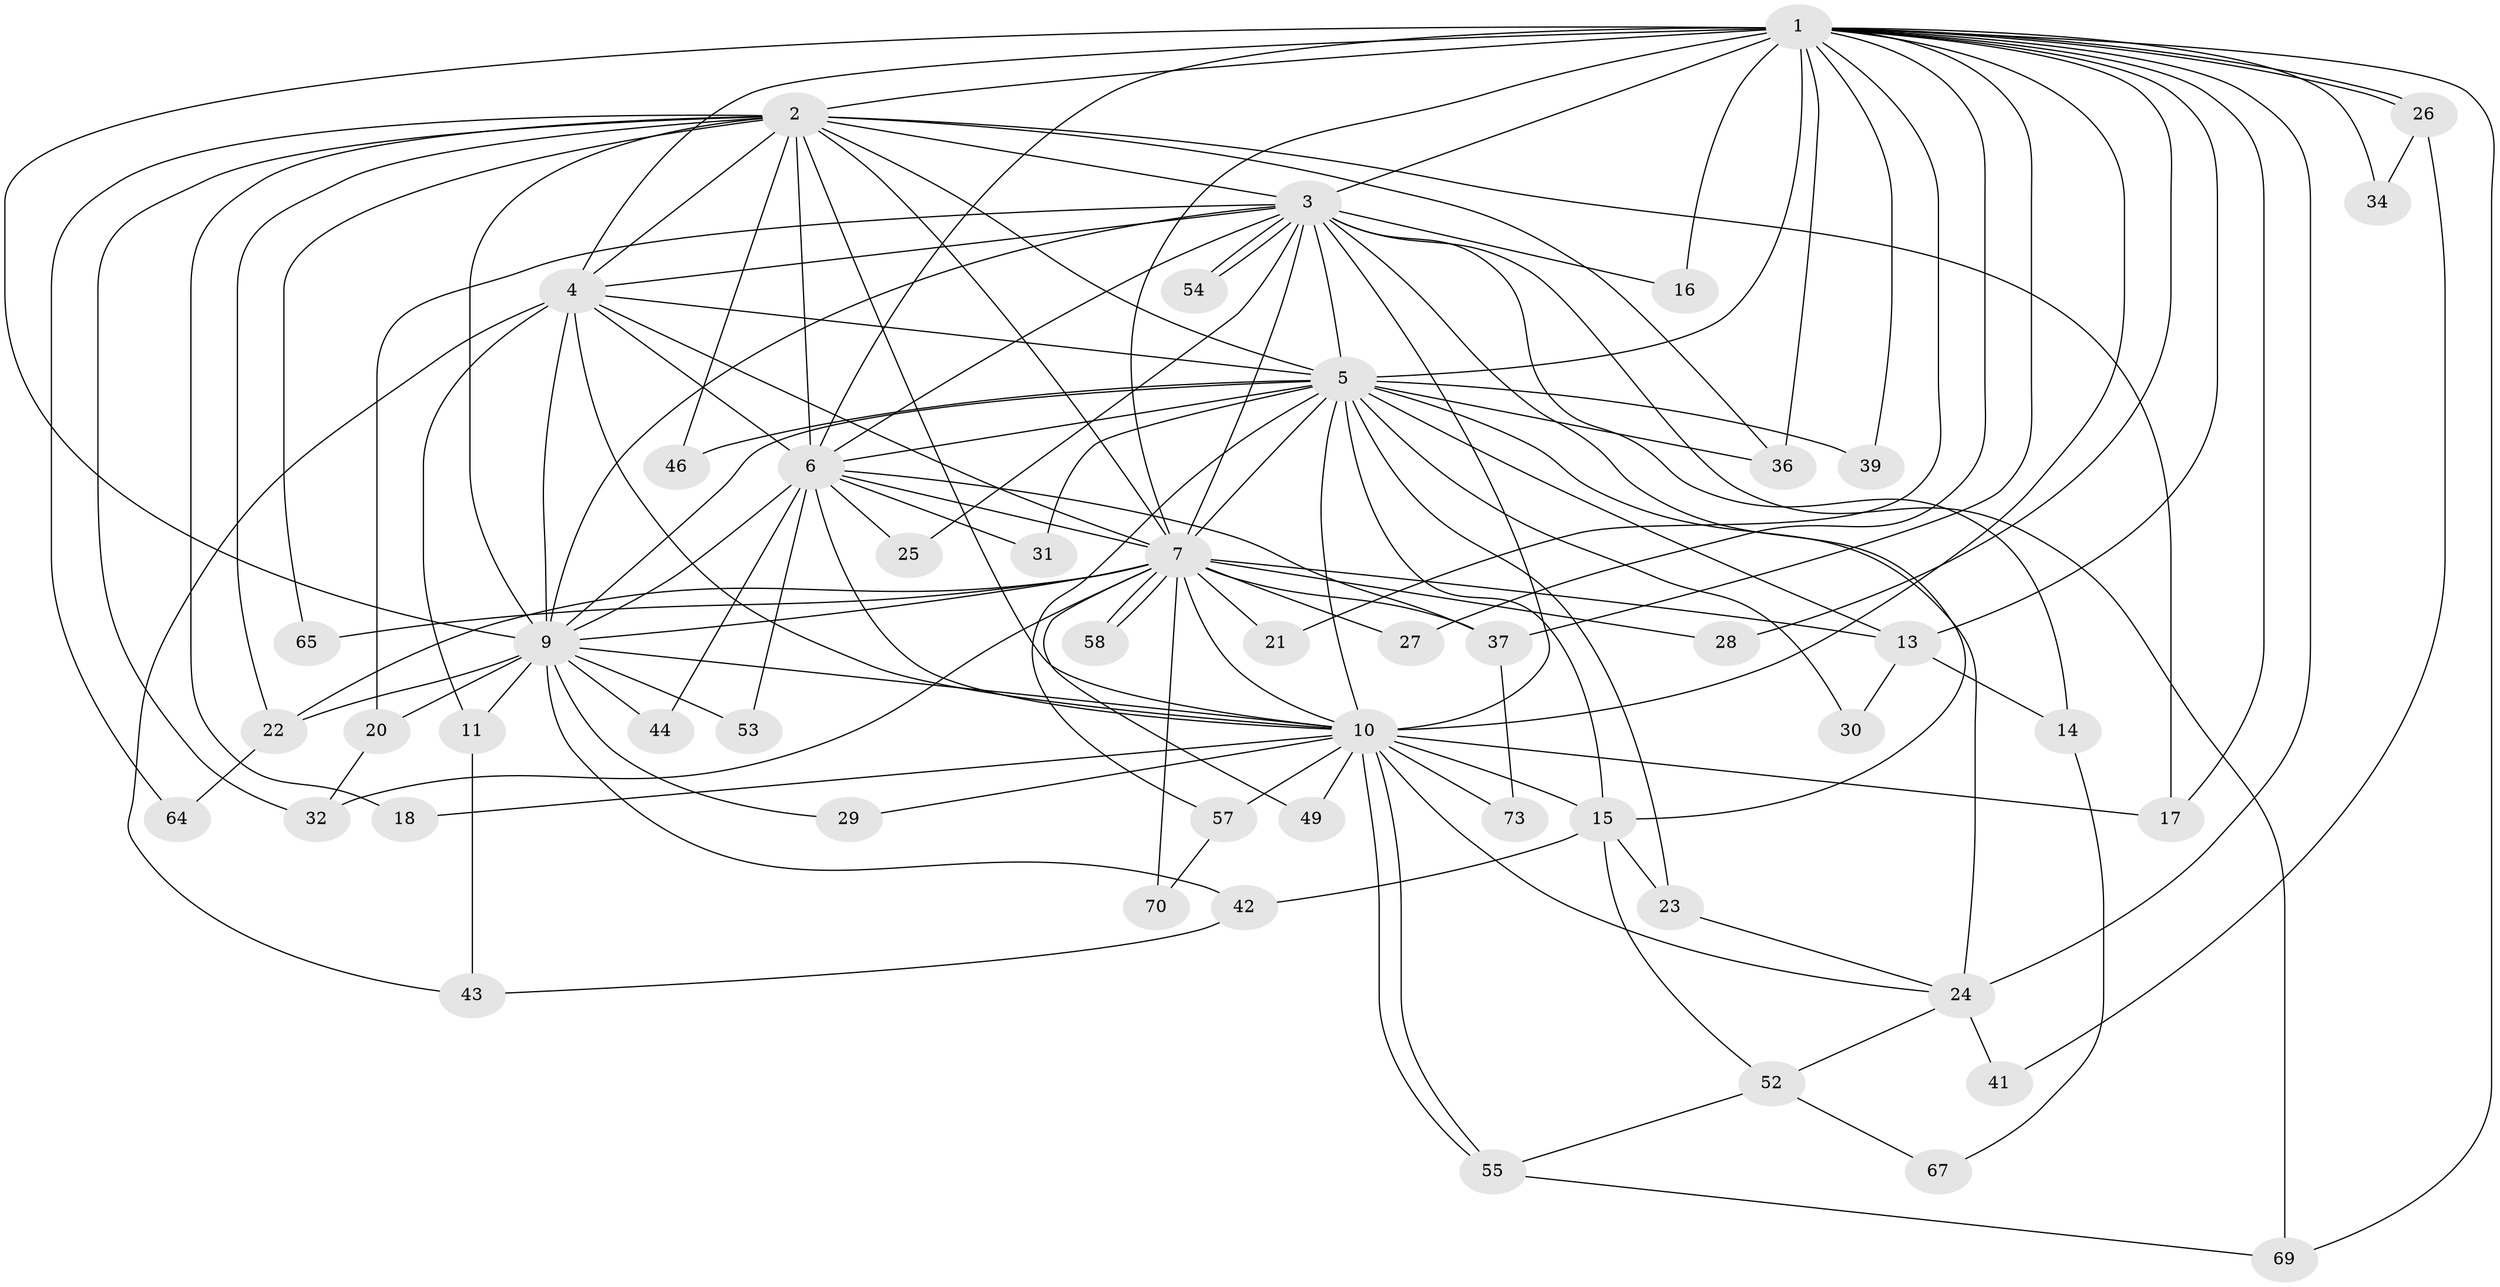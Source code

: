 // Generated by graph-tools (version 1.1) at 2025/51/02/27/25 19:51:41]
// undirected, 51 vertices, 132 edges
graph export_dot {
graph [start="1"]
  node [color=gray90,style=filled];
  1 [super="+8"];
  2 [super="+60"];
  3 [super="+59"];
  4 [super="+33"];
  5 [super="+19"];
  6 [super="+35"];
  7 [super="+12"];
  9 [super="+48"];
  10 [super="+61"];
  11 [super="+45"];
  13 [super="+63"];
  14;
  15 [super="+72"];
  16;
  17 [super="+62"];
  18;
  20;
  21;
  22 [super="+56"];
  23 [super="+66"];
  24 [super="+38"];
  25;
  26;
  27;
  28;
  29;
  30;
  31;
  32 [super="+51"];
  34;
  36 [super="+40"];
  37 [super="+68"];
  39;
  41;
  42 [super="+47"];
  43 [super="+50"];
  44;
  46;
  49;
  52 [super="+71"];
  53;
  54;
  55;
  57;
  58;
  64;
  65;
  67;
  69 [super="+74"];
  70;
  73;
  1 -- 2 [weight=3];
  1 -- 3 [weight=2];
  1 -- 4 [weight=2];
  1 -- 5 [weight=2];
  1 -- 6 [weight=2];
  1 -- 7 [weight=2];
  1 -- 9 [weight=2];
  1 -- 10 [weight=3];
  1 -- 21;
  1 -- 26;
  1 -- 26;
  1 -- 27;
  1 -- 34;
  1 -- 69;
  1 -- 13;
  1 -- 16;
  1 -- 24;
  1 -- 28;
  1 -- 39;
  1 -- 17;
  1 -- 37;
  1 -- 36;
  2 -- 3;
  2 -- 4 [weight=2];
  2 -- 5;
  2 -- 6;
  2 -- 7;
  2 -- 9;
  2 -- 10;
  2 -- 17;
  2 -- 18;
  2 -- 32;
  2 -- 36;
  2 -- 46;
  2 -- 65;
  2 -- 22;
  2 -- 64;
  3 -- 4;
  3 -- 5;
  3 -- 6;
  3 -- 7 [weight=2];
  3 -- 9;
  3 -- 10 [weight=2];
  3 -- 14;
  3 -- 15;
  3 -- 16;
  3 -- 20;
  3 -- 25;
  3 -- 54;
  3 -- 54;
  3 -- 69;
  4 -- 5;
  4 -- 6;
  4 -- 7;
  4 -- 9 [weight=2];
  4 -- 10;
  4 -- 11 [weight=2];
  4 -- 43;
  5 -- 6;
  5 -- 7;
  5 -- 9;
  5 -- 10;
  5 -- 15 [weight=2];
  5 -- 23;
  5 -- 30;
  5 -- 31;
  5 -- 46;
  5 -- 57;
  5 -- 13;
  5 -- 24;
  5 -- 39;
  5 -- 36;
  6 -- 7;
  6 -- 9;
  6 -- 10 [weight=2];
  6 -- 25;
  6 -- 31;
  6 -- 37;
  6 -- 44;
  6 -- 53;
  7 -- 9;
  7 -- 10;
  7 -- 13;
  7 -- 22;
  7 -- 27;
  7 -- 28;
  7 -- 37;
  7 -- 49;
  7 -- 58;
  7 -- 58;
  7 -- 65;
  7 -- 70;
  7 -- 21;
  7 -- 32;
  9 -- 10;
  9 -- 11;
  9 -- 20;
  9 -- 22;
  9 -- 29;
  9 -- 42;
  9 -- 44;
  9 -- 53;
  10 -- 17;
  10 -- 18;
  10 -- 24;
  10 -- 29;
  10 -- 49;
  10 -- 55;
  10 -- 55;
  10 -- 57;
  10 -- 73;
  10 -- 15;
  11 -- 43 [weight=2];
  13 -- 14;
  13 -- 30;
  14 -- 67;
  15 -- 23;
  15 -- 42;
  15 -- 52;
  20 -- 32;
  22 -- 64;
  23 -- 24;
  24 -- 41;
  24 -- 52;
  26 -- 34;
  26 -- 41;
  37 -- 73;
  42 -- 43;
  52 -- 67;
  52 -- 55;
  55 -- 69;
  57 -- 70;
}

